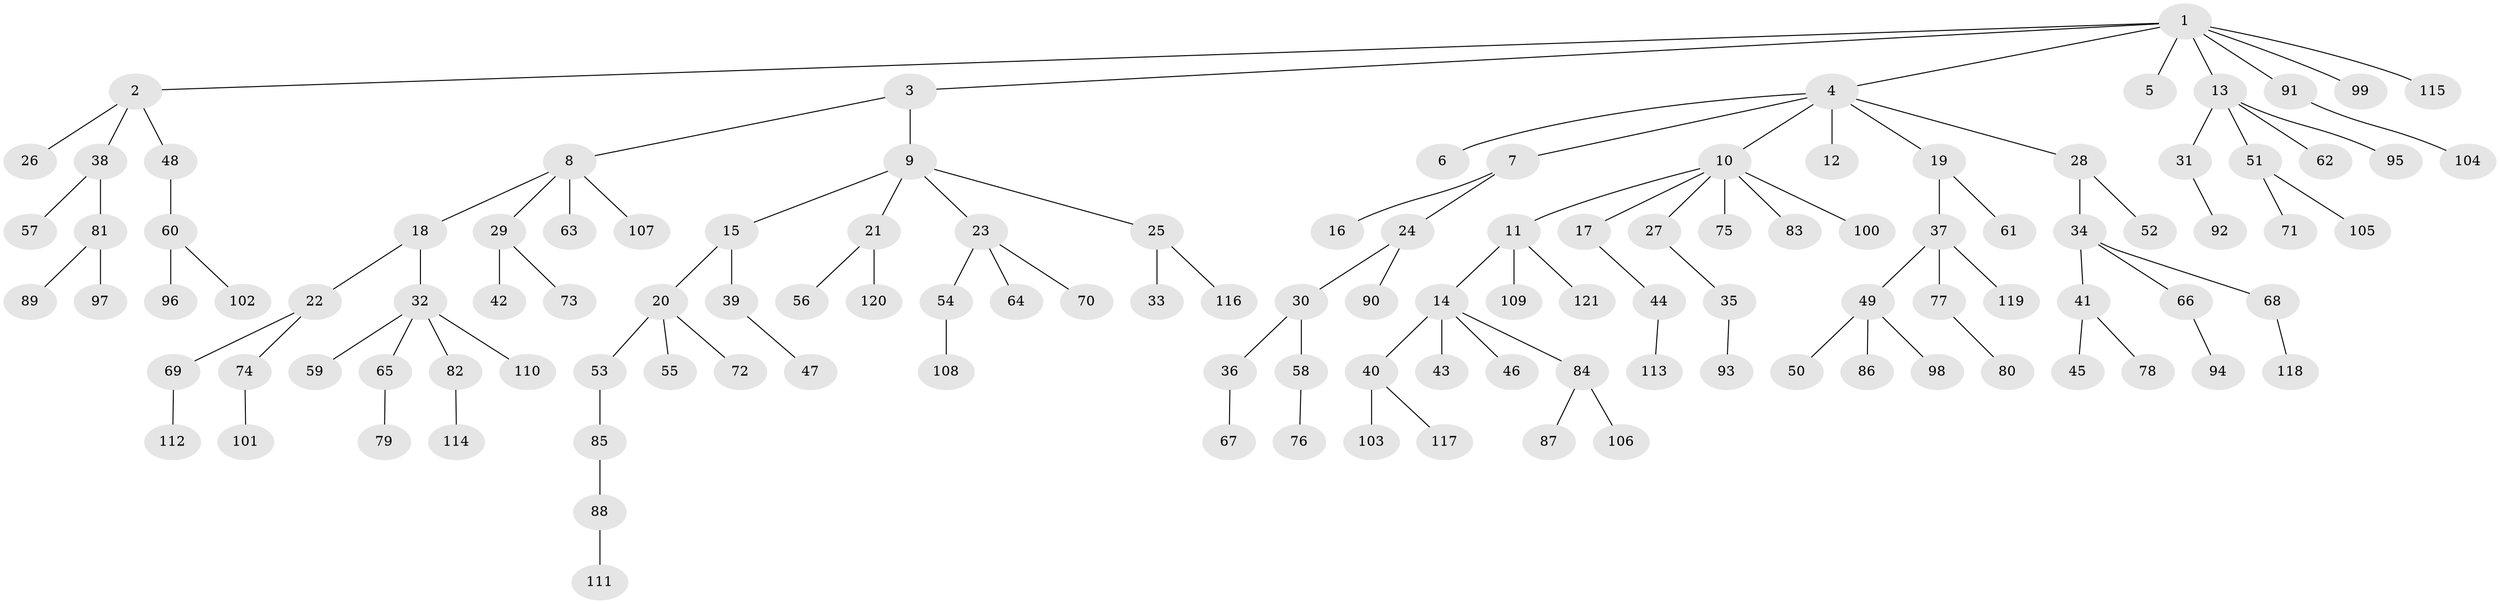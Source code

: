 // Generated by graph-tools (version 1.1) at 2025/02/03/09/25 03:02:19]
// undirected, 121 vertices, 120 edges
graph export_dot {
graph [start="1"]
  node [color=gray90,style=filled];
  1;
  2;
  3;
  4;
  5;
  6;
  7;
  8;
  9;
  10;
  11;
  12;
  13;
  14;
  15;
  16;
  17;
  18;
  19;
  20;
  21;
  22;
  23;
  24;
  25;
  26;
  27;
  28;
  29;
  30;
  31;
  32;
  33;
  34;
  35;
  36;
  37;
  38;
  39;
  40;
  41;
  42;
  43;
  44;
  45;
  46;
  47;
  48;
  49;
  50;
  51;
  52;
  53;
  54;
  55;
  56;
  57;
  58;
  59;
  60;
  61;
  62;
  63;
  64;
  65;
  66;
  67;
  68;
  69;
  70;
  71;
  72;
  73;
  74;
  75;
  76;
  77;
  78;
  79;
  80;
  81;
  82;
  83;
  84;
  85;
  86;
  87;
  88;
  89;
  90;
  91;
  92;
  93;
  94;
  95;
  96;
  97;
  98;
  99;
  100;
  101;
  102;
  103;
  104;
  105;
  106;
  107;
  108;
  109;
  110;
  111;
  112;
  113;
  114;
  115;
  116;
  117;
  118;
  119;
  120;
  121;
  1 -- 2;
  1 -- 3;
  1 -- 4;
  1 -- 5;
  1 -- 13;
  1 -- 91;
  1 -- 99;
  1 -- 115;
  2 -- 26;
  2 -- 38;
  2 -- 48;
  3 -- 8;
  3 -- 9;
  4 -- 6;
  4 -- 7;
  4 -- 10;
  4 -- 12;
  4 -- 19;
  4 -- 28;
  7 -- 16;
  7 -- 24;
  8 -- 18;
  8 -- 29;
  8 -- 63;
  8 -- 107;
  9 -- 15;
  9 -- 21;
  9 -- 23;
  9 -- 25;
  10 -- 11;
  10 -- 17;
  10 -- 27;
  10 -- 75;
  10 -- 83;
  10 -- 100;
  11 -- 14;
  11 -- 109;
  11 -- 121;
  13 -- 31;
  13 -- 51;
  13 -- 62;
  13 -- 95;
  14 -- 40;
  14 -- 43;
  14 -- 46;
  14 -- 84;
  15 -- 20;
  15 -- 39;
  17 -- 44;
  18 -- 22;
  18 -- 32;
  19 -- 37;
  19 -- 61;
  20 -- 53;
  20 -- 55;
  20 -- 72;
  21 -- 56;
  21 -- 120;
  22 -- 69;
  22 -- 74;
  23 -- 54;
  23 -- 64;
  23 -- 70;
  24 -- 30;
  24 -- 90;
  25 -- 33;
  25 -- 116;
  27 -- 35;
  28 -- 34;
  28 -- 52;
  29 -- 42;
  29 -- 73;
  30 -- 36;
  30 -- 58;
  31 -- 92;
  32 -- 59;
  32 -- 65;
  32 -- 82;
  32 -- 110;
  34 -- 41;
  34 -- 66;
  34 -- 68;
  35 -- 93;
  36 -- 67;
  37 -- 49;
  37 -- 77;
  37 -- 119;
  38 -- 57;
  38 -- 81;
  39 -- 47;
  40 -- 103;
  40 -- 117;
  41 -- 45;
  41 -- 78;
  44 -- 113;
  48 -- 60;
  49 -- 50;
  49 -- 86;
  49 -- 98;
  51 -- 71;
  51 -- 105;
  53 -- 85;
  54 -- 108;
  58 -- 76;
  60 -- 96;
  60 -- 102;
  65 -- 79;
  66 -- 94;
  68 -- 118;
  69 -- 112;
  74 -- 101;
  77 -- 80;
  81 -- 89;
  81 -- 97;
  82 -- 114;
  84 -- 87;
  84 -- 106;
  85 -- 88;
  88 -- 111;
  91 -- 104;
}
